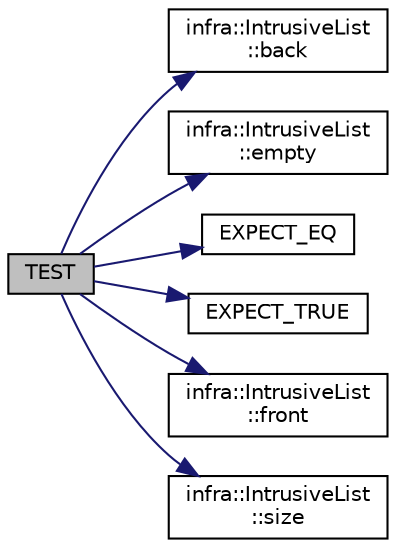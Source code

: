 digraph "TEST"
{
 // INTERACTIVE_SVG=YES
  edge [fontname="Helvetica",fontsize="10",labelfontname="Helvetica",labelfontsize="10"];
  node [fontname="Helvetica",fontsize="10",shape=record];
  rankdir="LR";
  Node11 [label="TEST",height=0.2,width=0.4,color="black", fillcolor="grey75", style="filled", fontcolor="black"];
  Node11 -> Node12 [color="midnightblue",fontsize="10",style="solid",fontname="Helvetica"];
  Node12 [label="infra::IntrusiveList\l::back",height=0.2,width=0.4,color="black", fillcolor="white", style="filled",URL="$df/da4/classinfra_1_1_intrusive_list.html#add10d65368fd42060c0c54df82b4119e"];
  Node11 -> Node13 [color="midnightblue",fontsize="10",style="solid",fontname="Helvetica"];
  Node13 [label="infra::IntrusiveList\l::empty",height=0.2,width=0.4,color="black", fillcolor="white", style="filled",URL="$df/da4/classinfra_1_1_intrusive_list.html#a6d254f065565d635fb46435ff3dd21e6"];
  Node11 -> Node14 [color="midnightblue",fontsize="10",style="solid",fontname="Helvetica"];
  Node14 [label="EXPECT_EQ",height=0.2,width=0.4,color="black", fillcolor="white", style="filled",URL="$d6/def/_test_json_8cpp.html#a82745227e2f0a8edbb4ae630d88a8e86"];
  Node11 -> Node15 [color="midnightblue",fontsize="10",style="solid",fontname="Helvetica"];
  Node15 [label="EXPECT_TRUE",height=0.2,width=0.4,color="black", fillcolor="white", style="filled",URL="$d6/def/_test_json_8cpp.html#a84dbe6e62bbec23a120a258315c7b6dc"];
  Node11 -> Node16 [color="midnightblue",fontsize="10",style="solid",fontname="Helvetica"];
  Node16 [label="infra::IntrusiveList\l::front",height=0.2,width=0.4,color="black", fillcolor="white", style="filled",URL="$df/da4/classinfra_1_1_intrusive_list.html#aaee59e1b0dfe146a2bbfbaae197a7c61"];
  Node11 -> Node17 [color="midnightblue",fontsize="10",style="solid",fontname="Helvetica"];
  Node17 [label="infra::IntrusiveList\l::size",height=0.2,width=0.4,color="black", fillcolor="white", style="filled",URL="$df/da4/classinfra_1_1_intrusive_list.html#ab59d48f80c3b1944b072b1a4c3e665c0"];
}
